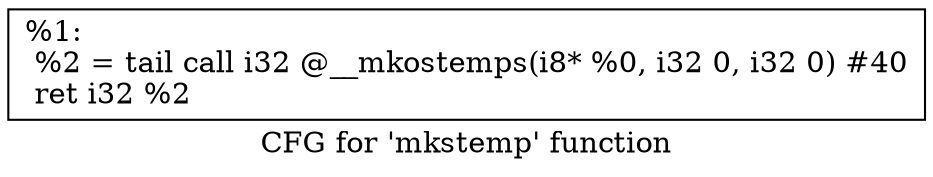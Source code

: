 digraph "CFG for 'mkstemp' function" {
	label="CFG for 'mkstemp' function";

	Node0x1b4b890 [shape=record,label="{%1:\l  %2 = tail call i32 @__mkostemps(i8* %0, i32 0, i32 0) #40\l  ret i32 %2\l}"];
}
